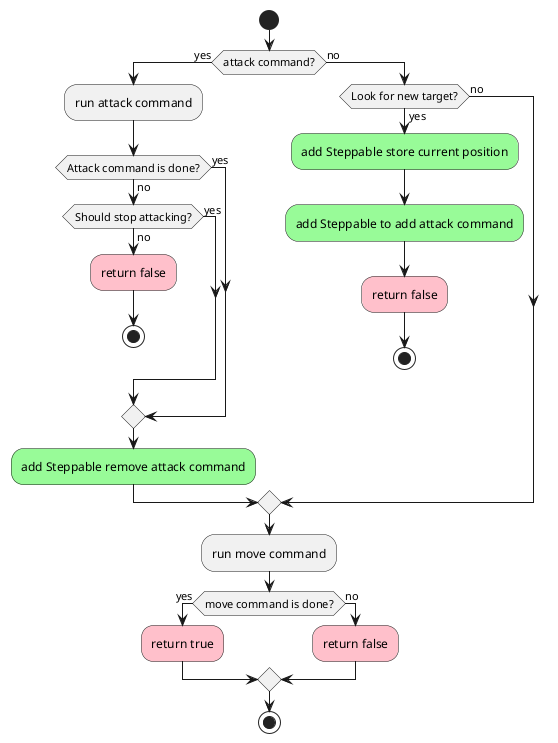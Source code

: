 @startuml attackMoveCommand

start

if (attack command?) then (yes)
	:run attack command;
	if (Attack command is done?) then (yes)
	else (no)
		if (Should stop attacking?) then (yes)
		else (no)
			#pink:return false;
			stop
		endif
	endif
	#palegreen:add Steppable remove attack command;
else (no)

	if (Look for new target?) then (yes)
		#palegreen:add Steppable store current position;
		#palegreen:add Steppable to add attack command;
		#pink:return false;
		stop
	else (no)
endif

endif

:run move command;

if (move command is done?) then (yes)
	#pink:return true;
else (no)
	#pink:return false;
endif

stop

@enduml
